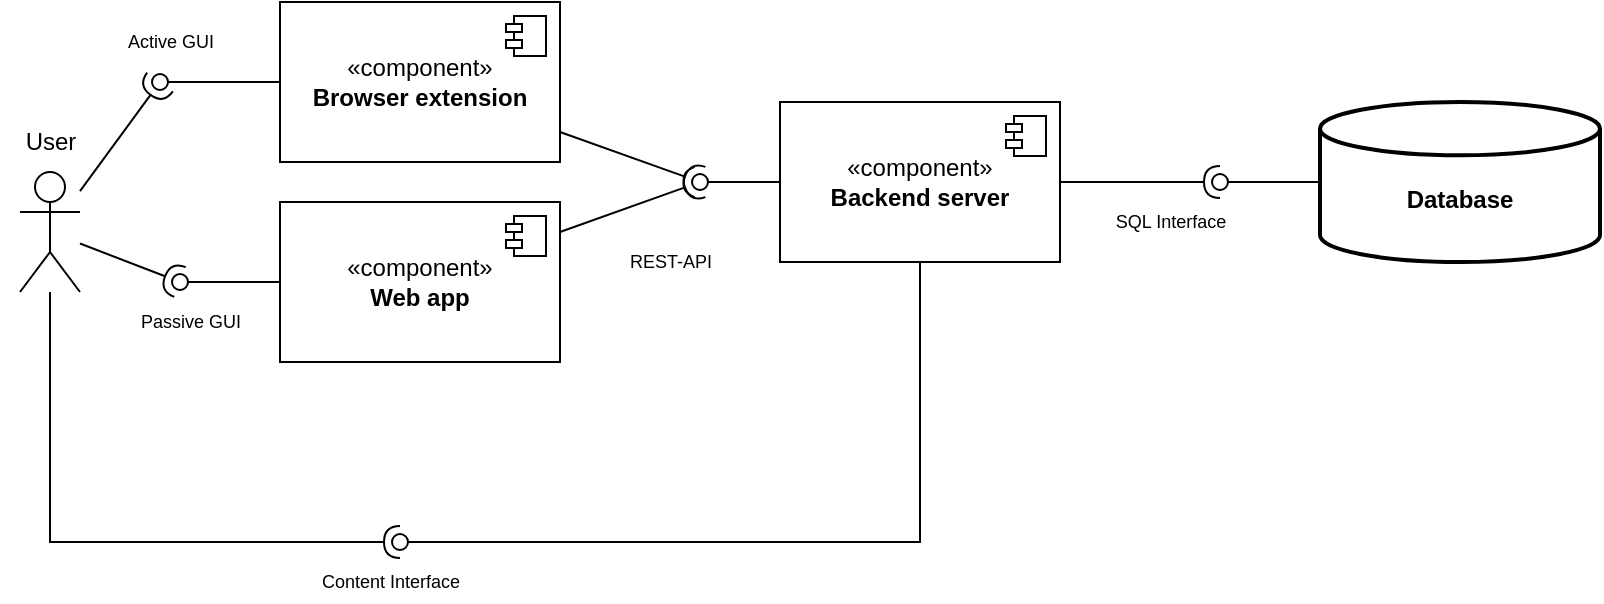 <mxfile version="28.1.2">
  <diagram name="Page-1" id="XCabEsz14lC1qjqIhGBI">
    <mxGraphModel dx="1188" dy="688" grid="1" gridSize="10" guides="1" tooltips="1" connect="1" arrows="1" fold="1" page="1" pageScale="1" pageWidth="827" pageHeight="1169" math="0" shadow="0">
      <root>
        <mxCell id="0" />
        <mxCell id="1" parent="0" />
        <mxCell id="hCTmoSUnxzTiOYk0USTZ-1" value="«component»&lt;br&gt;&lt;b&gt;Browser extension&lt;/b&gt;" style="html=1;dropTarget=0;whiteSpace=wrap;" vertex="1" parent="1">
          <mxGeometry x="140" y="200" width="140" height="80" as="geometry" />
        </mxCell>
        <mxCell id="hCTmoSUnxzTiOYk0USTZ-2" value="" style="shape=module;jettyWidth=8;jettyHeight=4;" vertex="1" parent="hCTmoSUnxzTiOYk0USTZ-1">
          <mxGeometry x="1" width="20" height="20" relative="1" as="geometry">
            <mxPoint x="-27" y="7" as="offset" />
          </mxGeometry>
        </mxCell>
        <mxCell id="hCTmoSUnxzTiOYk0USTZ-3" value="«component»&lt;br&gt;&lt;b&gt;Web app&lt;/b&gt;" style="html=1;dropTarget=0;whiteSpace=wrap;" vertex="1" parent="1">
          <mxGeometry x="140" y="300" width="140" height="80" as="geometry" />
        </mxCell>
        <mxCell id="hCTmoSUnxzTiOYk0USTZ-4" value="" style="shape=module;jettyWidth=8;jettyHeight=4;" vertex="1" parent="hCTmoSUnxzTiOYk0USTZ-3">
          <mxGeometry x="1" width="20" height="20" relative="1" as="geometry">
            <mxPoint x="-27" y="7" as="offset" />
          </mxGeometry>
        </mxCell>
        <mxCell id="hCTmoSUnxzTiOYk0USTZ-5" value="«component»&lt;br&gt;&lt;b&gt;Backend server&lt;/b&gt;" style="html=1;dropTarget=0;whiteSpace=wrap;" vertex="1" parent="1">
          <mxGeometry x="390" y="250" width="140" height="80" as="geometry" />
        </mxCell>
        <mxCell id="hCTmoSUnxzTiOYk0USTZ-6" value="" style="shape=module;jettyWidth=8;jettyHeight=4;" vertex="1" parent="hCTmoSUnxzTiOYk0USTZ-5">
          <mxGeometry x="1" width="20" height="20" relative="1" as="geometry">
            <mxPoint x="-27" y="7" as="offset" />
          </mxGeometry>
        </mxCell>
        <mxCell id="hCTmoSUnxzTiOYk0USTZ-9" value="&lt;b&gt;Database&lt;/b&gt;" style="strokeWidth=2;html=1;shape=mxgraph.flowchart.database;whiteSpace=wrap;spacingBottom=-17;" vertex="1" parent="1">
          <mxGeometry x="660" y="250" width="140" height="80" as="geometry" />
        </mxCell>
        <mxCell id="hCTmoSUnxzTiOYk0USTZ-12" value="" style="html=1;verticalAlign=bottom;labelBackgroundColor=none;endArrow=oval;endFill=0;endSize=8;rounded=0;" edge="1" parent="1" source="hCTmoSUnxzTiOYk0USTZ-5">
          <mxGeometry width="160" relative="1" as="geometry">
            <mxPoint x="230" y="374.71" as="sourcePoint" />
            <mxPoint x="350" y="290" as="targetPoint" />
          </mxGeometry>
        </mxCell>
        <mxCell id="hCTmoSUnxzTiOYk0USTZ-14" value="" style="rounded=0;orthogonalLoop=1;jettySize=auto;html=1;endArrow=halfCircle;endFill=0;endSize=6;strokeWidth=1;sketch=0;fontSize=12;curved=1;" edge="1" parent="1" source="hCTmoSUnxzTiOYk0USTZ-1">
          <mxGeometry relative="1" as="geometry">
            <mxPoint x="365" y="315" as="sourcePoint" />
            <mxPoint x="350" y="290" as="targetPoint" />
          </mxGeometry>
        </mxCell>
        <mxCell id="hCTmoSUnxzTiOYk0USTZ-15" value="" style="ellipse;whiteSpace=wrap;html=1;align=center;aspect=fixed;fillColor=none;strokeColor=none;resizable=0;perimeter=centerPerimeter;rotatable=0;allowArrows=0;points=[];outlineConnect=1;" vertex="1" parent="1">
          <mxGeometry x="340" y="310" width="10" height="10" as="geometry" />
        </mxCell>
        <mxCell id="hCTmoSUnxzTiOYk0USTZ-16" value="" style="rounded=0;orthogonalLoop=1;jettySize=auto;html=1;endArrow=halfCircle;endFill=0;endSize=6;strokeWidth=1;sketch=0;fontSize=12;curved=1;" edge="1" parent="1" source="hCTmoSUnxzTiOYk0USTZ-3">
          <mxGeometry relative="1" as="geometry">
            <mxPoint x="240" y="280" as="sourcePoint" />
            <mxPoint x="350" y="290" as="targetPoint" />
          </mxGeometry>
        </mxCell>
        <mxCell id="hCTmoSUnxzTiOYk0USTZ-17" value="REST-API" style="text;html=1;align=center;verticalAlign=middle;resizable=0;points=[];autosize=1;strokeColor=none;fillColor=none;fontSize=9;" vertex="1" parent="1">
          <mxGeometry x="300" y="320" width="70" height="20" as="geometry" />
        </mxCell>
        <mxCell id="hCTmoSUnxzTiOYk0USTZ-18" value="" style="html=1;verticalAlign=bottom;labelBackgroundColor=none;endArrow=oval;endFill=0;endSize=8;rounded=0;" edge="1" parent="1" source="hCTmoSUnxzTiOYk0USTZ-9">
          <mxGeometry width="160" relative="1" as="geometry">
            <mxPoint x="380" y="300" as="sourcePoint" />
            <mxPoint x="610" y="290" as="targetPoint" />
          </mxGeometry>
        </mxCell>
        <mxCell id="hCTmoSUnxzTiOYk0USTZ-19" value="" style="rounded=0;orthogonalLoop=1;jettySize=auto;html=1;endArrow=halfCircle;endFill=0;endSize=6;strokeWidth=1;sketch=0;fontSize=12;curved=1;" edge="1" parent="1" source="hCTmoSUnxzTiOYk0USTZ-5">
          <mxGeometry relative="1" as="geometry">
            <mxPoint x="240" y="269" as="sourcePoint" />
            <mxPoint x="610" y="290" as="targetPoint" />
          </mxGeometry>
        </mxCell>
        <mxCell id="hCTmoSUnxzTiOYk0USTZ-20" value="SQL Interface" style="text;html=1;align=center;verticalAlign=middle;resizable=0;points=[];autosize=1;strokeColor=none;fillColor=none;fontSize=9;" vertex="1" parent="1">
          <mxGeometry x="545" y="300" width="80" height="20" as="geometry" />
        </mxCell>
        <mxCell id="hCTmoSUnxzTiOYk0USTZ-21" value="" style="html=1;verticalAlign=bottom;labelBackgroundColor=none;endArrow=oval;endFill=0;endSize=8;rounded=0;" edge="1" parent="1" source="hCTmoSUnxzTiOYk0USTZ-1">
          <mxGeometry width="160" relative="1" as="geometry">
            <mxPoint x="110" y="270" as="sourcePoint" />
            <mxPoint x="80" y="240" as="targetPoint" />
          </mxGeometry>
        </mxCell>
        <mxCell id="hCTmoSUnxzTiOYk0USTZ-22" value="" style="html=1;verticalAlign=bottom;labelBackgroundColor=none;endArrow=oval;endFill=0;endSize=8;rounded=0;" edge="1" parent="1" source="hCTmoSUnxzTiOYk0USTZ-3">
          <mxGeometry width="160" relative="1" as="geometry">
            <mxPoint x="150" y="263" as="sourcePoint" />
            <mxPoint x="90" y="340" as="targetPoint" />
          </mxGeometry>
        </mxCell>
        <mxCell id="hCTmoSUnxzTiOYk0USTZ-23" value="" style="shape=umlActor;verticalLabelPosition=bottom;verticalAlign=top;html=1;outlineConnect=0;" vertex="1" parent="1">
          <mxGeometry x="10" y="285" width="30" height="60" as="geometry" />
        </mxCell>
        <mxCell id="hCTmoSUnxzTiOYk0USTZ-24" value="" style="rounded=0;orthogonalLoop=1;jettySize=auto;html=1;endArrow=halfCircle;endFill=0;endSize=6;strokeWidth=1;sketch=0;fontSize=12;curved=1;" edge="1" parent="1" source="hCTmoSUnxzTiOYk0USTZ-23">
          <mxGeometry relative="1" as="geometry">
            <mxPoint x="290" y="323" as="sourcePoint" />
            <mxPoint x="80" y="240" as="targetPoint" />
          </mxGeometry>
        </mxCell>
        <mxCell id="hCTmoSUnxzTiOYk0USTZ-25" value="" style="rounded=0;orthogonalLoop=1;jettySize=auto;html=1;endArrow=halfCircle;endFill=0;endSize=6;strokeWidth=1;sketch=0;fontSize=12;curved=1;" edge="1" parent="1" source="hCTmoSUnxzTiOYk0USTZ-23">
          <mxGeometry relative="1" as="geometry">
            <mxPoint x="50" y="276" as="sourcePoint" />
            <mxPoint x="90" y="340" as="targetPoint" />
          </mxGeometry>
        </mxCell>
        <mxCell id="hCTmoSUnxzTiOYk0USTZ-26" value="Active GUI" style="text;html=1;align=center;verticalAlign=middle;resizable=0;points=[];autosize=1;strokeColor=none;fillColor=none;fontSize=9;" vertex="1" parent="1">
          <mxGeometry x="50" y="210" width="70" height="20" as="geometry" />
        </mxCell>
        <mxCell id="hCTmoSUnxzTiOYk0USTZ-27" value="Passive GUI" style="text;html=1;align=center;verticalAlign=middle;resizable=0;points=[];autosize=1;strokeColor=none;fillColor=none;fontSize=9;" vertex="1" parent="1">
          <mxGeometry x="60" y="350" width="70" height="20" as="geometry" />
        </mxCell>
        <mxCell id="hCTmoSUnxzTiOYk0USTZ-28" value="" style="html=1;verticalAlign=bottom;labelBackgroundColor=none;endArrow=oval;endFill=0;endSize=8;rounded=0;edgeStyle=orthogonalEdgeStyle;" edge="1" parent="1" source="hCTmoSUnxzTiOYk0USTZ-5">
          <mxGeometry width="160" relative="1" as="geometry">
            <mxPoint x="400" y="300" as="sourcePoint" />
            <mxPoint x="200" y="470" as="targetPoint" />
            <Array as="points">
              <mxPoint x="460" y="470" />
              <mxPoint x="200" y="470" />
            </Array>
          </mxGeometry>
        </mxCell>
        <mxCell id="hCTmoSUnxzTiOYk0USTZ-30" value="Content Interface" style="text;html=1;align=center;verticalAlign=middle;resizable=0;points=[];autosize=1;strokeColor=none;fillColor=none;fontSize=9;" vertex="1" parent="1">
          <mxGeometry x="150" y="480" width="90" height="20" as="geometry" />
        </mxCell>
        <mxCell id="hCTmoSUnxzTiOYk0USTZ-31" value="" style="rounded=0;orthogonalLoop=1;jettySize=auto;html=1;endArrow=halfCircle;endFill=0;endSize=6;strokeWidth=1;sketch=0;fontSize=12;edgeStyle=orthogonalEdgeStyle;" edge="1" parent="1" source="hCTmoSUnxzTiOYk0USTZ-23">
          <mxGeometry relative="1" as="geometry">
            <mxPoint x="290" y="325" as="sourcePoint" />
            <mxPoint x="200" y="470" as="targetPoint" />
            <Array as="points">
              <mxPoint x="25" y="470" />
            </Array>
          </mxGeometry>
        </mxCell>
        <mxCell id="hCTmoSUnxzTiOYk0USTZ-33" value="User" style="text;html=1;align=center;verticalAlign=middle;resizable=0;points=[];autosize=1;strokeColor=none;fillColor=none;fontSize=12;" vertex="1" parent="1">
          <mxGeometry y="255" width="50" height="30" as="geometry" />
        </mxCell>
      </root>
    </mxGraphModel>
  </diagram>
</mxfile>
